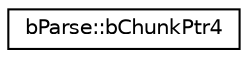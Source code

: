 digraph "Graphical Class Hierarchy"
{
  edge [fontname="Helvetica",fontsize="10",labelfontname="Helvetica",labelfontsize="10"];
  node [fontname="Helvetica",fontsize="10",shape=record];
  rankdir="LR";
  Node1 [label="bParse::bChunkPtr4",height=0.2,width=0.4,color="black", fillcolor="white", style="filled",URL="$classb_parse_1_1b_chunk_ptr4.html"];
}
